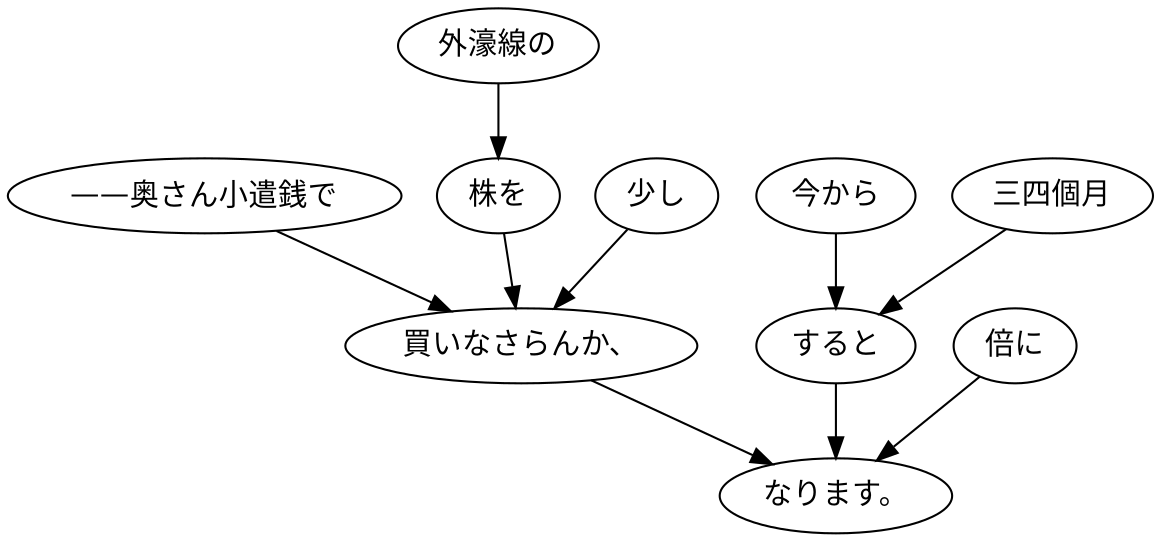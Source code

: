 digraph graph3124 {
	node0 [label="——奥さん小遣銭で"];
	node1 [label="外濠線の"];
	node2 [label="株を"];
	node3 [label="少し"];
	node4 [label="買いなさらんか、"];
	node5 [label="今から"];
	node6 [label="三四個月"];
	node7 [label="すると"];
	node8 [label="倍に"];
	node9 [label="なります。"];
	node0 -> node4;
	node1 -> node2;
	node2 -> node4;
	node3 -> node4;
	node4 -> node9;
	node5 -> node7;
	node6 -> node7;
	node7 -> node9;
	node8 -> node9;
}
